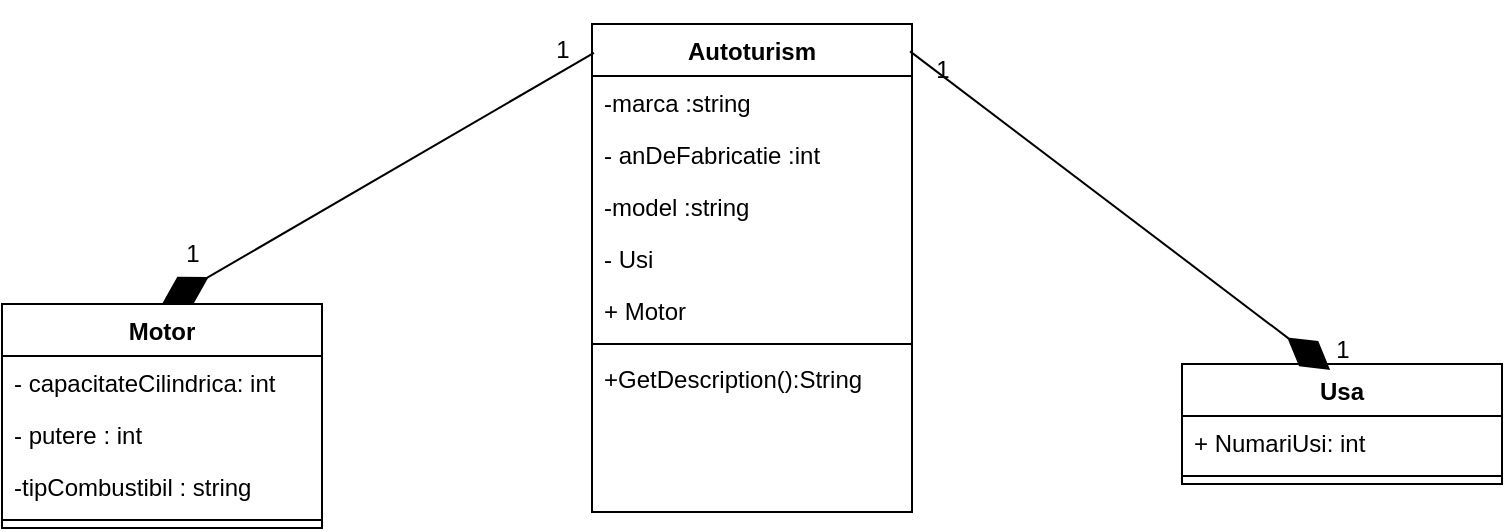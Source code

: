 <mxfile version="21.7.5" type="device">
  <diagram name="Page-1" id="c4acf3e9-155e-7222-9cf6-157b1a14988f">
    <mxGraphModel dx="1434" dy="750" grid="1" gridSize="10" guides="1" tooltips="1" connect="1" arrows="1" fold="1" page="1" pageScale="1" pageWidth="850" pageHeight="1100" background="none" math="0" shadow="0">
      <root>
        <mxCell id="0" />
        <mxCell id="1" parent="0" />
        <mxCell id="t5RTrqcYdYpfxmFlwb3u-1" value="Autoturism" style="swimlane;fontStyle=1;align=center;verticalAlign=top;childLayout=stackLayout;horizontal=1;startSize=26;horizontalStack=0;resizeParent=1;resizeParentMax=0;resizeLast=0;collapsible=1;marginBottom=0;whiteSpace=wrap;html=1;" parent="1" vertex="1">
          <mxGeometry x="345" y="120" width="160" height="244" as="geometry" />
        </mxCell>
        <mxCell id="t5RTrqcYdYpfxmFlwb3u-2" value="-marca :string" style="text;strokeColor=none;fillColor=none;align=left;verticalAlign=top;spacingLeft=4;spacingRight=4;overflow=hidden;rotatable=0;points=[[0,0.5],[1,0.5]];portConstraint=eastwest;whiteSpace=wrap;html=1;" parent="t5RTrqcYdYpfxmFlwb3u-1" vertex="1">
          <mxGeometry y="26" width="160" height="26" as="geometry" />
        </mxCell>
        <mxCell id="t5RTrqcYdYpfxmFlwb3u-21" value="- anDeFabricatie :int" style="text;strokeColor=none;fillColor=none;align=left;verticalAlign=top;spacingLeft=4;spacingRight=4;overflow=hidden;rotatable=0;points=[[0,0.5],[1,0.5]];portConstraint=eastwest;whiteSpace=wrap;html=1;" parent="t5RTrqcYdYpfxmFlwb3u-1" vertex="1">
          <mxGeometry y="52" width="160" height="26" as="geometry" />
        </mxCell>
        <mxCell id="L7tXv26lwD-zpTpfDx7a-2" value="-model :string" style="text;strokeColor=none;fillColor=none;align=left;verticalAlign=top;spacingLeft=4;spacingRight=4;overflow=hidden;rotatable=0;points=[[0,0.5],[1,0.5]];portConstraint=eastwest;whiteSpace=wrap;html=1;" vertex="1" parent="t5RTrqcYdYpfxmFlwb3u-1">
          <mxGeometry y="78" width="160" height="26" as="geometry" />
        </mxCell>
        <mxCell id="L7tXv26lwD-zpTpfDx7a-3" value="- Usi" style="text;strokeColor=none;fillColor=none;align=left;verticalAlign=top;spacingLeft=4;spacingRight=4;overflow=hidden;rotatable=0;points=[[0,0.5],[1,0.5]];portConstraint=eastwest;whiteSpace=wrap;html=1;" vertex="1" parent="t5RTrqcYdYpfxmFlwb3u-1">
          <mxGeometry y="104" width="160" height="26" as="geometry" />
        </mxCell>
        <mxCell id="L7tXv26lwD-zpTpfDx7a-4" value="+ Motor" style="text;strokeColor=none;fillColor=none;align=left;verticalAlign=top;spacingLeft=4;spacingRight=4;overflow=hidden;rotatable=0;points=[[0,0.5],[1,0.5]];portConstraint=eastwest;whiteSpace=wrap;html=1;" vertex="1" parent="t5RTrqcYdYpfxmFlwb3u-1">
          <mxGeometry y="130" width="160" height="26" as="geometry" />
        </mxCell>
        <mxCell id="t5RTrqcYdYpfxmFlwb3u-3" value="" style="line;strokeWidth=1;fillColor=none;align=left;verticalAlign=middle;spacingTop=-1;spacingLeft=3;spacingRight=3;rotatable=0;labelPosition=right;points=[];portConstraint=eastwest;strokeColor=inherit;" parent="t5RTrqcYdYpfxmFlwb3u-1" vertex="1">
          <mxGeometry y="156" width="160" height="8" as="geometry" />
        </mxCell>
        <mxCell id="t5RTrqcYdYpfxmFlwb3u-4" value="+GetDescription():String" style="text;strokeColor=none;fillColor=none;align=left;verticalAlign=top;spacingLeft=4;spacingRight=4;overflow=hidden;rotatable=0;points=[[0,0.5],[1,0.5]];portConstraint=eastwest;whiteSpace=wrap;html=1;" parent="t5RTrqcYdYpfxmFlwb3u-1" vertex="1">
          <mxGeometry y="164" width="160" height="80" as="geometry" />
        </mxCell>
        <mxCell id="t5RTrqcYdYpfxmFlwb3u-5" value="Motor" style="swimlane;fontStyle=1;align=center;verticalAlign=top;childLayout=stackLayout;horizontal=1;startSize=26;horizontalStack=0;resizeParent=1;resizeParentMax=0;resizeLast=0;collapsible=1;marginBottom=0;whiteSpace=wrap;html=1;" parent="1" vertex="1">
          <mxGeometry x="50" y="260" width="160" height="112" as="geometry" />
        </mxCell>
        <mxCell id="t5RTrqcYdYpfxmFlwb3u-35" value="- capacitateCilindrica: int" style="text;strokeColor=none;fillColor=none;align=left;verticalAlign=top;spacingLeft=4;spacingRight=4;overflow=hidden;rotatable=0;points=[[0,0.5],[1,0.5]];portConstraint=eastwest;whiteSpace=wrap;html=1;" parent="t5RTrqcYdYpfxmFlwb3u-5" vertex="1">
          <mxGeometry y="26" width="160" height="26" as="geometry" />
        </mxCell>
        <mxCell id="t5RTrqcYdYpfxmFlwb3u-33" value="- putere : int&amp;nbsp;" style="text;strokeColor=none;fillColor=none;align=left;verticalAlign=top;spacingLeft=4;spacingRight=4;overflow=hidden;rotatable=0;points=[[0,0.5],[1,0.5]];portConstraint=eastwest;whiteSpace=wrap;html=1;" parent="t5RTrqcYdYpfxmFlwb3u-5" vertex="1">
          <mxGeometry y="52" width="160" height="26" as="geometry" />
        </mxCell>
        <mxCell id="t5RTrqcYdYpfxmFlwb3u-22" value="-tipCombustibil : string" style="text;strokeColor=none;fillColor=none;align=left;verticalAlign=top;spacingLeft=4;spacingRight=4;overflow=hidden;rotatable=0;points=[[0,0.5],[1,0.5]];portConstraint=eastwest;whiteSpace=wrap;html=1;" parent="t5RTrqcYdYpfxmFlwb3u-5" vertex="1">
          <mxGeometry y="78" width="160" height="26" as="geometry" />
        </mxCell>
        <mxCell id="t5RTrqcYdYpfxmFlwb3u-7" value="" style="line;strokeWidth=1;fillColor=none;align=left;verticalAlign=middle;spacingTop=-1;spacingLeft=3;spacingRight=3;rotatable=0;labelPosition=right;points=[];portConstraint=eastwest;strokeColor=inherit;" parent="t5RTrqcYdYpfxmFlwb3u-5" vertex="1">
          <mxGeometry y="104" width="160" height="8" as="geometry" />
        </mxCell>
        <mxCell id="t5RTrqcYdYpfxmFlwb3u-9" value="Usa" style="swimlane;fontStyle=1;align=center;verticalAlign=top;childLayout=stackLayout;horizontal=1;startSize=26;horizontalStack=0;resizeParent=1;resizeParentMax=0;resizeLast=0;collapsible=1;marginBottom=0;whiteSpace=wrap;html=1;" parent="1" vertex="1">
          <mxGeometry x="640" y="290" width="160" height="60" as="geometry" />
        </mxCell>
        <mxCell id="t5RTrqcYdYpfxmFlwb3u-10" value="+ NumariUsi: int" style="text;strokeColor=none;fillColor=none;align=left;verticalAlign=top;spacingLeft=4;spacingRight=4;overflow=hidden;rotatable=0;points=[[0,0.5],[1,0.5]];portConstraint=eastwest;whiteSpace=wrap;html=1;" parent="t5RTrqcYdYpfxmFlwb3u-9" vertex="1">
          <mxGeometry y="26" width="160" height="26" as="geometry" />
        </mxCell>
        <mxCell id="t5RTrqcYdYpfxmFlwb3u-11" value="" style="line;strokeWidth=1;fillColor=none;align=left;verticalAlign=middle;spacingTop=-1;spacingLeft=3;spacingRight=3;rotatable=0;labelPosition=right;points=[];portConstraint=eastwest;strokeColor=inherit;" parent="t5RTrqcYdYpfxmFlwb3u-9" vertex="1">
          <mxGeometry y="52" width="160" height="8" as="geometry" />
        </mxCell>
        <mxCell id="L7tXv26lwD-zpTpfDx7a-5" value="" style="endArrow=diamondThin;endFill=1;endSize=24;html=1;rounded=0;entryX=0.5;entryY=0;entryDx=0;entryDy=0;exitX=0.006;exitY=0.059;exitDx=0;exitDy=0;exitPerimeter=0;" edge="1" parent="1" source="t5RTrqcYdYpfxmFlwb3u-1" target="t5RTrqcYdYpfxmFlwb3u-5">
          <mxGeometry width="160" relative="1" as="geometry">
            <mxPoint x="110" y="100" as="sourcePoint" />
            <mxPoint x="270" y="100" as="targetPoint" />
          </mxGeometry>
        </mxCell>
        <mxCell id="L7tXv26lwD-zpTpfDx7a-6" value="" style="endArrow=diamondThin;endFill=1;endSize=24;html=1;rounded=0;entryX=0.463;entryY=0.05;entryDx=0;entryDy=0;exitX=0.994;exitY=0.056;exitDx=0;exitDy=0;exitPerimeter=0;entryPerimeter=0;" edge="1" parent="1" source="t5RTrqcYdYpfxmFlwb3u-1" target="t5RTrqcYdYpfxmFlwb3u-9">
          <mxGeometry width="160" relative="1" as="geometry">
            <mxPoint x="756" y="100" as="sourcePoint" />
            <mxPoint x="540" y="224" as="targetPoint" />
          </mxGeometry>
        </mxCell>
        <mxCell id="L7tXv26lwD-zpTpfDx7a-7" value="1" style="text;html=1;align=center;verticalAlign=middle;resizable=0;points=[];autosize=1;strokeColor=none;fillColor=none;" vertex="1" parent="1">
          <mxGeometry x="315" y="118" width="30" height="30" as="geometry" />
        </mxCell>
        <mxCell id="L7tXv26lwD-zpTpfDx7a-8" value="1" style="text;html=1;align=center;verticalAlign=middle;resizable=0;points=[];autosize=1;strokeColor=none;fillColor=none;" vertex="1" parent="1">
          <mxGeometry x="130" y="220" width="30" height="30" as="geometry" />
        </mxCell>
        <mxCell id="L7tXv26lwD-zpTpfDx7a-9" value="1" style="text;html=1;align=center;verticalAlign=middle;resizable=0;points=[];autosize=1;strokeColor=none;fillColor=none;" vertex="1" parent="1">
          <mxGeometry x="505" y="128" width="30" height="30" as="geometry" />
        </mxCell>
        <mxCell id="L7tXv26lwD-zpTpfDx7a-10" value="1" style="text;html=1;align=center;verticalAlign=middle;resizable=0;points=[];autosize=1;strokeColor=none;fillColor=none;" vertex="1" parent="1">
          <mxGeometry x="705" y="268" width="30" height="30" as="geometry" />
        </mxCell>
      </root>
    </mxGraphModel>
  </diagram>
</mxfile>
